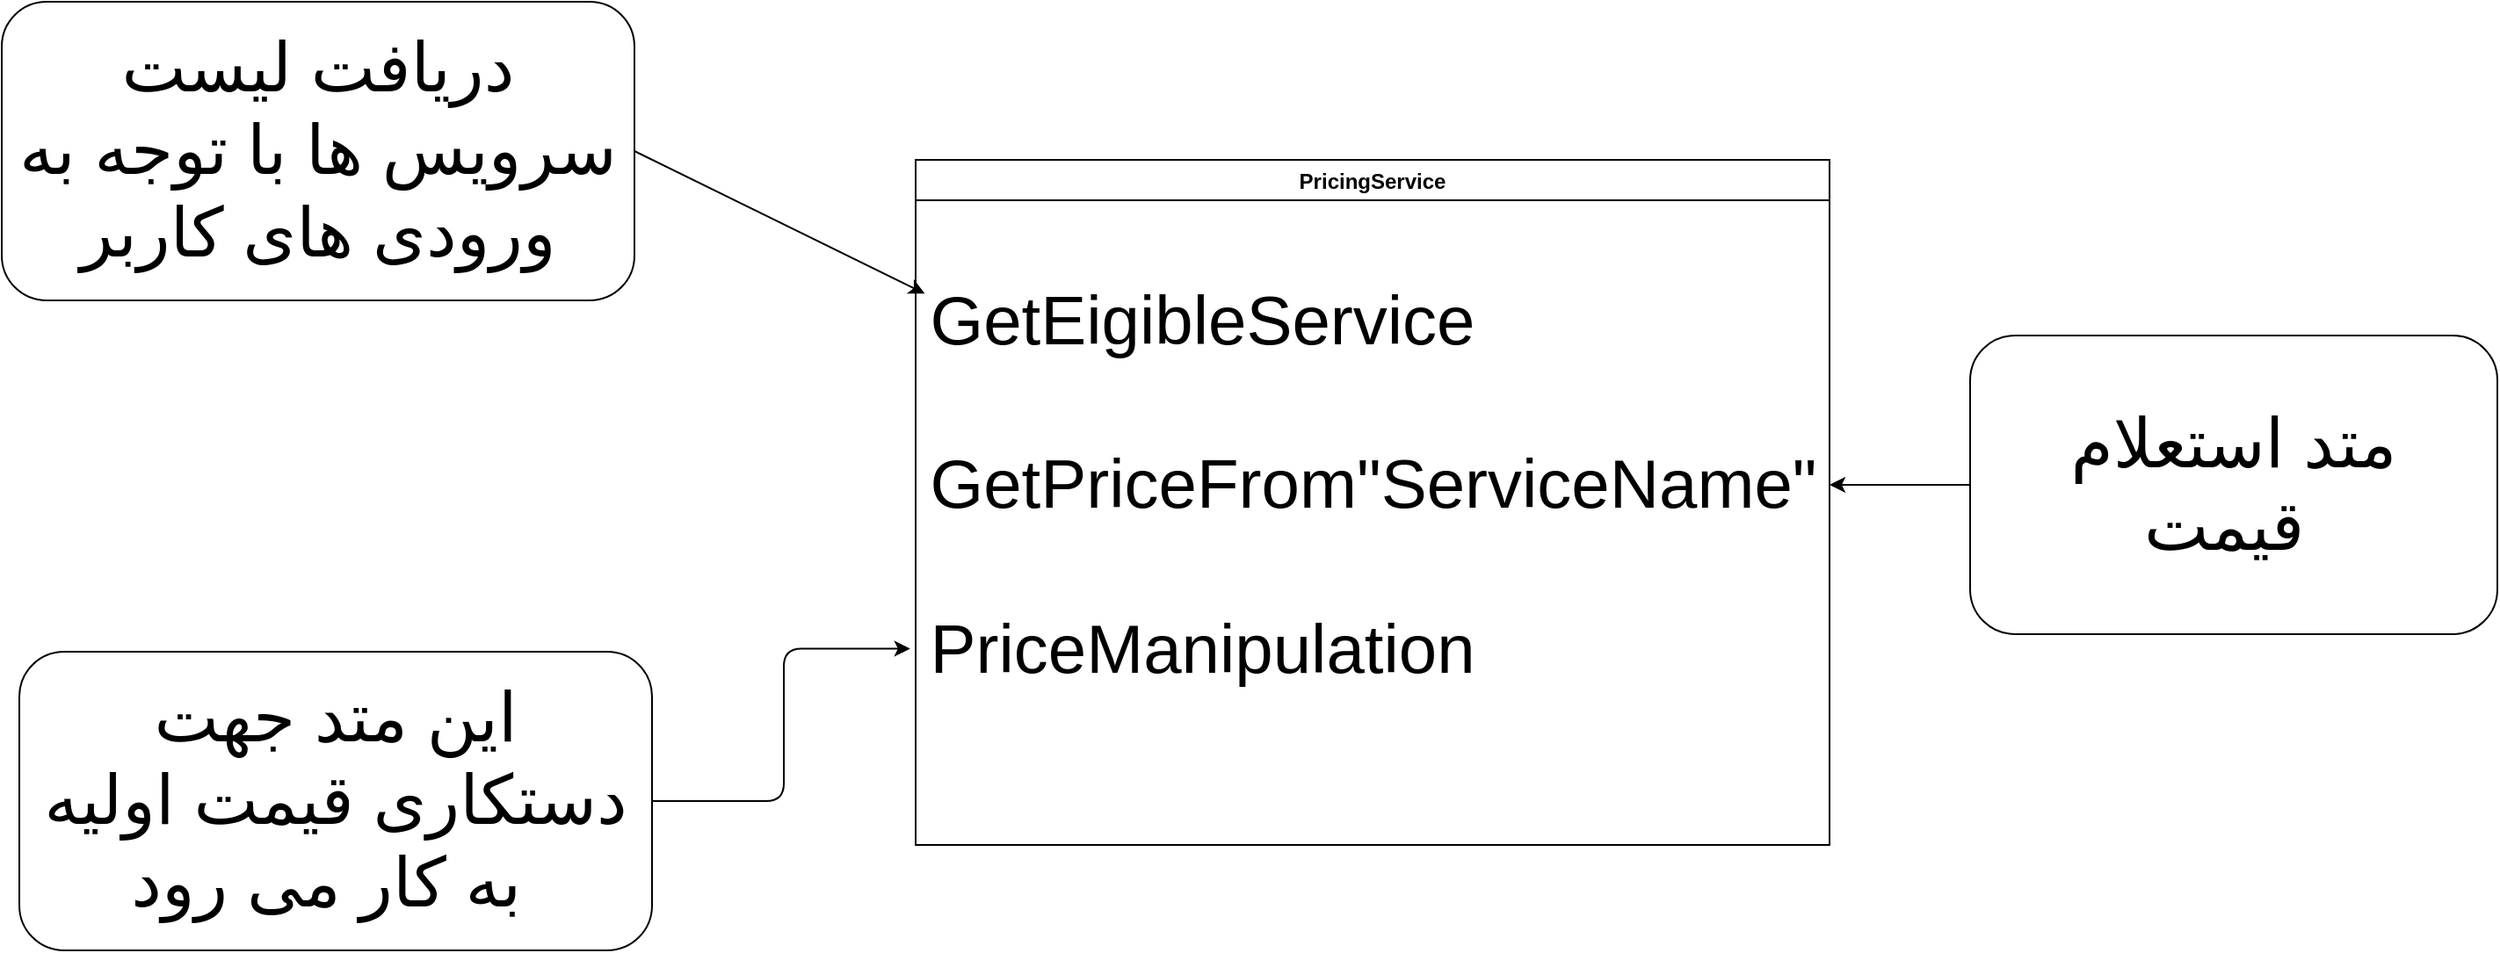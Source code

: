 <mxfile>
    <diagram id="ZLlUgijP4z0tVihicqYV" name="Page-1">
        <mxGraphModel dx="1760" dy="1418" grid="1" gridSize="10" guides="1" tooltips="1" connect="1" arrows="1" fold="1" page="1" pageScale="1" pageWidth="1654" pageHeight="1169" math="0" shadow="0">
            <root>
                <mxCell id="0"/>
                <mxCell id="1" parent="0"/>
                <mxCell id="2" value="PricingService" style="swimlane;" parent="1" vertex="1">
                    <mxGeometry x="640" y="330" width="520" height="390" as="geometry"/>
                </mxCell>
                <mxCell id="3" value="&lt;div style=&quot;text-align: left ; font-size: 39px&quot;&gt;&lt;font style=&quot;font-size: 39px&quot;&gt;GetEigibleService&lt;/font&gt;&lt;/div&gt;&lt;div style=&quot;text-align: left ; font-size: 39px&quot;&gt;&lt;font style=&quot;font-size: 39px&quot;&gt;&lt;br&gt;&lt;/font&gt;&lt;/div&gt;&lt;div style=&quot;text-align: left ; font-size: 39px&quot;&gt;&lt;span&gt;&lt;font style=&quot;font-size: 39px&quot;&gt;GetPriceFrom&quot;ServiceName&quot;&lt;/font&gt;&lt;/span&gt;&lt;/div&gt;&lt;div style=&quot;text-align: left ; font-size: 39px&quot;&gt;&lt;span&gt;&lt;font style=&quot;font-size: 39px&quot;&gt;&lt;br&gt;&lt;/font&gt;&lt;/span&gt;&lt;/div&gt;&lt;div style=&quot;text-align: left ; font-size: 39px&quot;&gt;&lt;font style=&quot;font-size: 39px&quot;&gt;PriceManipulation&lt;/font&gt;&lt;/div&gt;" style="text;html=1;align=center;verticalAlign=middle;resizable=0;points=[];autosize=1;strokeColor=none;fillColor=none;fontSize=36;" parent="2" vertex="1">
                    <mxGeometry y="75" width="520" height="220" as="geometry"/>
                </mxCell>
                <mxCell id="7" style="edgeStyle=none;html=1;exitX=0;exitY=0.5;exitDx=0;exitDy=0;fontSize=39;fontColor=#FFFFFF;" parent="1" source="5" target="3" edge="1">
                    <mxGeometry relative="1" as="geometry"/>
                </mxCell>
                <mxCell id="5" value="متد استعلام قیمت&amp;nbsp;" style="rounded=1;whiteSpace=wrap;html=1;fontSize=39;fontColor=none;" parent="1" vertex="1">
                    <mxGeometry x="1240" y="430" width="300" height="170" as="geometry"/>
                </mxCell>
                <mxCell id="8" style="edgeStyle=orthogonalEdgeStyle;html=1;exitX=1;exitY=0.5;exitDx=0;exitDy=0;entryX=-0.006;entryY=0.924;entryDx=0;entryDy=0;entryPerimeter=0;fontSize=39;fontColor=#F6F5FF;" parent="1" source="6" target="3" edge="1">
                    <mxGeometry relative="1" as="geometry"/>
                </mxCell>
                <mxCell id="6" value="این متد جهت دستکاری قیمت اولیه به کار می رود&amp;nbsp;" style="rounded=1;whiteSpace=wrap;html=1;fontSize=39;fontColor=none;" parent="1" vertex="1">
                    <mxGeometry x="130" y="610" width="360" height="170" as="geometry"/>
                </mxCell>
                <mxCell id="10" style="edgeStyle=none;html=1;exitX=1;exitY=0.5;exitDx=0;exitDy=0;entryX=0.01;entryY=0.005;entryDx=0;entryDy=0;entryPerimeter=0;" parent="1" source="9" target="3" edge="1">
                    <mxGeometry relative="1" as="geometry"/>
                </mxCell>
                <mxCell id="9" value="دریافت لیست سرویس ها با توجه به ورودی های کاربر" style="rounded=1;whiteSpace=wrap;html=1;fontSize=39;fontColor=none;" parent="1" vertex="1">
                    <mxGeometry x="120" y="240" width="360" height="170" as="geometry"/>
                </mxCell>
            </root>
        </mxGraphModel>
    </diagram>
</mxfile>